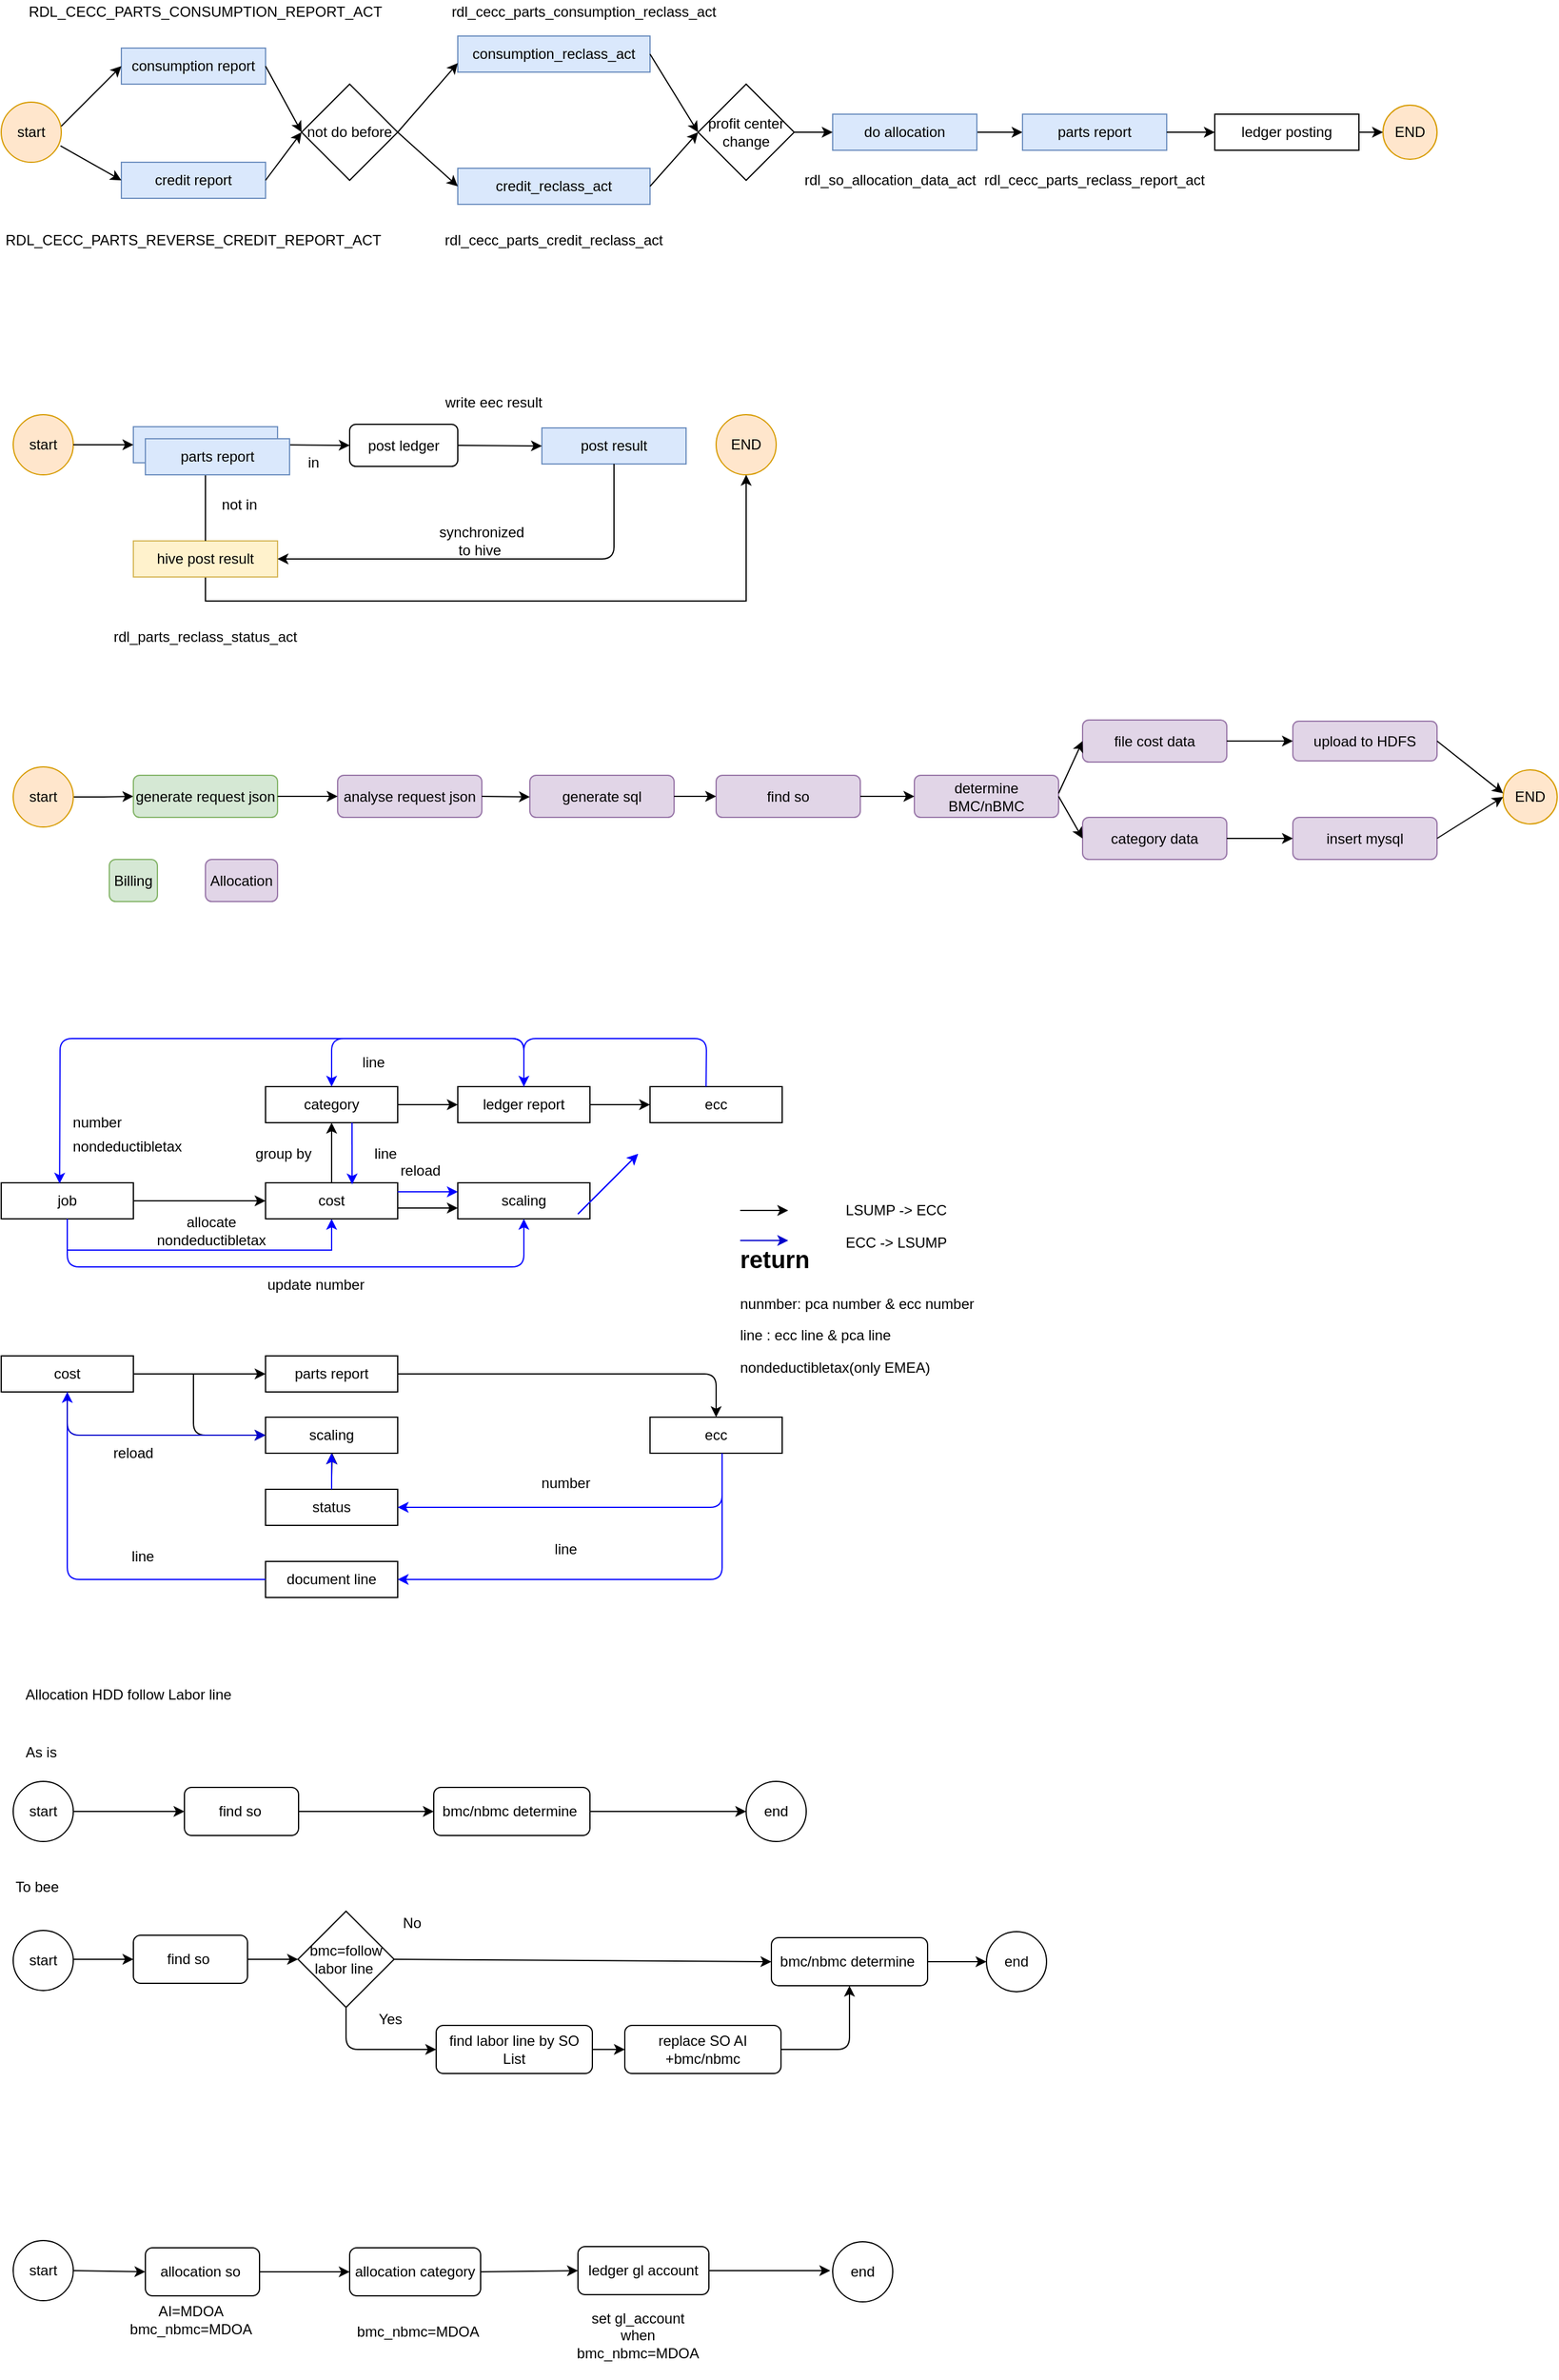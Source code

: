 <mxfile version="14.6.13" type="github">
  <diagram id="VKMHK3g8FMRFTHxasIfS" name="Page-1">
    <mxGraphModel dx="1022" dy="436" grid="1" gridSize="10" guides="1" tooltips="1" connect="1" arrows="1" fold="1" page="1" pageScale="1" pageWidth="827" pageHeight="1169" math="0" shadow="0">
      <root>
        <mxCell id="0" />
        <mxCell id="1" parent="0" />
        <mxCell id="MHFKU_J02y791Es46own-1" value="consumption report" style="rounded=0;whiteSpace=wrap;html=1;fillColor=#dae8fc;strokeColor=#6c8ebf;" parent="1" vertex="1">
          <mxGeometry x="120" y="130" width="120" height="30" as="geometry" />
        </mxCell>
        <mxCell id="MHFKU_J02y791Es46own-2" value="credit report" style="rounded=0;whiteSpace=wrap;html=1;fillColor=#dae8fc;strokeColor=#6c8ebf;" parent="1" vertex="1">
          <mxGeometry x="120" y="225" width="120" height="30" as="geometry" />
        </mxCell>
        <mxCell id="MHFKU_J02y791Es46own-3" value="not do before" style="rhombus;whiteSpace=wrap;html=1;" parent="1" vertex="1">
          <mxGeometry x="270" y="160" width="80" height="80" as="geometry" />
        </mxCell>
        <mxCell id="MHFKU_J02y791Es46own-4" value="start" style="ellipse;whiteSpace=wrap;html=1;aspect=fixed;fillColor=#ffe6cc;strokeColor=#d79b00;" parent="1" vertex="1">
          <mxGeometry x="20" y="175" width="50" height="50" as="geometry" />
        </mxCell>
        <mxCell id="MHFKU_J02y791Es46own-6" value="" style="endArrow=classic;html=1;" parent="1" edge="1">
          <mxGeometry width="50" height="50" relative="1" as="geometry">
            <mxPoint x="70" y="195" as="sourcePoint" />
            <mxPoint x="120" y="145" as="targetPoint" />
          </mxGeometry>
        </mxCell>
        <mxCell id="MHFKU_J02y791Es46own-7" value="" style="endArrow=classic;html=1;entryX=0;entryY=0.5;entryDx=0;entryDy=0;exitX=0.987;exitY=0.727;exitDx=0;exitDy=0;exitPerimeter=0;" parent="1" source="MHFKU_J02y791Es46own-4" target="MHFKU_J02y791Es46own-2" edge="1">
          <mxGeometry width="50" height="50" relative="1" as="geometry">
            <mxPoint x="70" y="210" as="sourcePoint" />
            <mxPoint x="320" y="200" as="targetPoint" />
          </mxGeometry>
        </mxCell>
        <mxCell id="MHFKU_J02y791Es46own-10" value="" style="endArrow=classic;html=1;exitX=1;exitY=0.5;exitDx=0;exitDy=0;entryX=0;entryY=0.5;entryDx=0;entryDy=0;" parent="1" source="MHFKU_J02y791Es46own-2" target="MHFKU_J02y791Es46own-3" edge="1">
          <mxGeometry width="50" height="50" relative="1" as="geometry">
            <mxPoint x="270" y="250" as="sourcePoint" />
            <mxPoint x="320" y="200" as="targetPoint" />
          </mxGeometry>
        </mxCell>
        <mxCell id="MHFKU_J02y791Es46own-11" value="" style="endArrow=classic;html=1;exitX=1;exitY=0.5;exitDx=0;exitDy=0;entryX=0;entryY=0.5;entryDx=0;entryDy=0;" parent="1" source="MHFKU_J02y791Es46own-1" target="MHFKU_J02y791Es46own-3" edge="1">
          <mxGeometry width="50" height="50" relative="1" as="geometry">
            <mxPoint x="270" y="250" as="sourcePoint" />
            <mxPoint x="320" y="200" as="targetPoint" />
          </mxGeometry>
        </mxCell>
        <mxCell id="MHFKU_J02y791Es46own-25" style="edgeStyle=orthogonalEdgeStyle;rounded=0;orthogonalLoop=1;jettySize=auto;html=1;exitX=1;exitY=0.5;exitDx=0;exitDy=0;" parent="1" source="MHFKU_J02y791Es46own-12" target="MHFKU_J02y791Es46own-24" edge="1">
          <mxGeometry relative="1" as="geometry" />
        </mxCell>
        <mxCell id="MHFKU_J02y791Es46own-12" value="do allocation" style="rounded=0;whiteSpace=wrap;html=1;fillColor=#dae8fc;strokeColor=#6c8ebf;" parent="1" vertex="1">
          <mxGeometry x="712" y="185" width="120" height="30" as="geometry" />
        </mxCell>
        <mxCell id="MHFKU_J02y791Es46own-13" value="consumption_reclass_act" style="rounded=0;whiteSpace=wrap;html=1;fillColor=#dae8fc;strokeColor=#6c8ebf;" parent="1" vertex="1">
          <mxGeometry x="400" y="120" width="160" height="30" as="geometry" />
        </mxCell>
        <mxCell id="MHFKU_J02y791Es46own-14" value="credit_reclass_act" style="rounded=0;whiteSpace=wrap;html=1;fillColor=#dae8fc;strokeColor=#6c8ebf;" parent="1" vertex="1">
          <mxGeometry x="400" y="230" width="160" height="30" as="geometry" />
        </mxCell>
        <mxCell id="MHFKU_J02y791Es46own-15" value="" style="endArrow=classic;html=1;exitX=1;exitY=0.5;exitDx=0;exitDy=0;entryX=0;entryY=0.75;entryDx=0;entryDy=0;" parent="1" source="MHFKU_J02y791Es46own-3" target="MHFKU_J02y791Es46own-13" edge="1">
          <mxGeometry width="50" height="50" relative="1" as="geometry">
            <mxPoint x="380" y="250" as="sourcePoint" />
            <mxPoint x="430" y="200" as="targetPoint" />
          </mxGeometry>
        </mxCell>
        <mxCell id="MHFKU_J02y791Es46own-16" value="" style="endArrow=classic;html=1;entryX=0;entryY=0.5;entryDx=0;entryDy=0;" parent="1" target="MHFKU_J02y791Es46own-14" edge="1">
          <mxGeometry width="50" height="50" relative="1" as="geometry">
            <mxPoint x="350" y="200" as="sourcePoint" />
            <mxPoint x="430" y="200" as="targetPoint" />
          </mxGeometry>
        </mxCell>
        <mxCell id="MHFKU_J02y791Es46own-19" value="profit center change" style="rhombus;whiteSpace=wrap;html=1;" parent="1" vertex="1">
          <mxGeometry x="600" y="160" width="80" height="80" as="geometry" />
        </mxCell>
        <mxCell id="MHFKU_J02y791Es46own-20" value="" style="endArrow=classic;html=1;exitX=1;exitY=0.5;exitDx=0;exitDy=0;entryX=0;entryY=0.5;entryDx=0;entryDy=0;" parent="1" source="MHFKU_J02y791Es46own-14" target="MHFKU_J02y791Es46own-19" edge="1">
          <mxGeometry width="50" height="50" relative="1" as="geometry">
            <mxPoint x="570" y="235" as="sourcePoint" />
            <mxPoint x="650" y="195" as="targetPoint" />
          </mxGeometry>
        </mxCell>
        <mxCell id="MHFKU_J02y791Es46own-21" value="" style="endArrow=classic;html=1;exitX=1;exitY=0.5;exitDx=0;exitDy=0;entryX=0;entryY=0.5;entryDx=0;entryDy=0;" parent="1" source="MHFKU_J02y791Es46own-13" target="MHFKU_J02y791Es46own-19" edge="1">
          <mxGeometry width="50" height="50" relative="1" as="geometry">
            <mxPoint x="570" y="140" as="sourcePoint" />
            <mxPoint x="650" y="195" as="targetPoint" />
          </mxGeometry>
        </mxCell>
        <mxCell id="MHFKU_J02y791Es46own-23" value="" style="endArrow=classic;html=1;entryX=0;entryY=0.5;entryDx=0;entryDy=0;exitX=1;exitY=0.5;exitDx=0;exitDy=0;" parent="1" source="MHFKU_J02y791Es46own-19" target="MHFKU_J02y791Es46own-12" edge="1">
          <mxGeometry width="50" height="50" relative="1" as="geometry">
            <mxPoint x="680" y="195" as="sourcePoint" />
            <mxPoint x="730" y="240" as="targetPoint" />
          </mxGeometry>
        </mxCell>
        <mxCell id="MHFKU_J02y791Es46own-24" value="parts report" style="rounded=0;whiteSpace=wrap;html=1;fillColor=#dae8fc;strokeColor=#6c8ebf;" parent="1" vertex="1">
          <mxGeometry x="870" y="185" width="120" height="30" as="geometry" />
        </mxCell>
        <mxCell id="MHFKU_J02y791Es46own-26" value="ledger posting" style="rounded=0;whiteSpace=wrap;html=1;" parent="1" vertex="1">
          <mxGeometry x="1030" y="185" width="120" height="30" as="geometry" />
        </mxCell>
        <mxCell id="MHFKU_J02y791Es46own-27" value="" style="endArrow=classic;html=1;exitX=1;exitY=0.5;exitDx=0;exitDy=0;entryX=0;entryY=0.5;entryDx=0;entryDy=0;" parent="1" source="MHFKU_J02y791Es46own-24" target="MHFKU_J02y791Es46own-26" edge="1">
          <mxGeometry width="50" height="50" relative="1" as="geometry">
            <mxPoint x="810" y="240" as="sourcePoint" />
            <mxPoint x="860" y="190" as="targetPoint" />
          </mxGeometry>
        </mxCell>
        <mxCell id="MHFKU_J02y791Es46own-28" value="rdl_cecc_parts_credit_reclass_act" style="text;html=1;strokeColor=none;fillColor=none;align=center;verticalAlign=middle;whiteSpace=wrap;rounded=0;" parent="1" vertex="1">
          <mxGeometry x="460" y="280" width="40" height="20" as="geometry" />
        </mxCell>
        <mxCell id="MHFKU_J02y791Es46own-30" value="rdl_cecc_parts_consumption_reclass_act" style="text;html=1;strokeColor=none;fillColor=none;align=center;verticalAlign=middle;whiteSpace=wrap;rounded=0;" parent="1" vertex="1">
          <mxGeometry x="450" y="90" width="110" height="20" as="geometry" />
        </mxCell>
        <mxCell id="MHFKU_J02y791Es46own-31" value="END" style="ellipse;whiteSpace=wrap;html=1;aspect=fixed;fillColor=#ffe6cc;strokeColor=#d79b00;" parent="1" vertex="1">
          <mxGeometry x="1170" y="177.5" width="45" height="45" as="geometry" />
        </mxCell>
        <mxCell id="MHFKU_J02y791Es46own-32" value="" style="endArrow=classic;html=1;exitX=1;exitY=0.5;exitDx=0;exitDy=0;entryX=0;entryY=0.5;entryDx=0;entryDy=0;" parent="1" source="MHFKU_J02y791Es46own-26" target="MHFKU_J02y791Es46own-31" edge="1">
          <mxGeometry width="50" height="50" relative="1" as="geometry">
            <mxPoint x="1160" y="280" as="sourcePoint" />
            <mxPoint x="1210" y="230" as="targetPoint" />
          </mxGeometry>
        </mxCell>
        <mxCell id="MHFKU_J02y791Es46own-33" value="RDL_CECC_PARTS_CONSUMPTION_REPORT_ACT" style="text;html=1;strokeColor=none;fillColor=none;align=center;verticalAlign=middle;whiteSpace=wrap;rounded=0;" parent="1" vertex="1">
          <mxGeometry x="170" y="90" width="40" height="20" as="geometry" />
        </mxCell>
        <mxCell id="MHFKU_J02y791Es46own-35" value="RDL_CECC_PARTS_REVERSE_CREDIT_REPORT_ACT" style="text;html=1;strokeColor=none;fillColor=none;align=center;verticalAlign=middle;whiteSpace=wrap;rounded=0;" parent="1" vertex="1">
          <mxGeometry x="160" y="280" width="40" height="20" as="geometry" />
        </mxCell>
        <mxCell id="MHFKU_J02y791Es46own-36" value="rdl_so_allocation_data_act" style="text;html=1;strokeColor=none;fillColor=none;align=center;verticalAlign=middle;whiteSpace=wrap;rounded=0;" parent="1" vertex="1">
          <mxGeometry x="740" y="230" width="40" height="20" as="geometry" />
        </mxCell>
        <mxCell id="MHFKU_J02y791Es46own-37" value="rdl_cecc_parts_reclass_report_act" style="text;html=1;strokeColor=none;fillColor=none;align=center;verticalAlign=middle;whiteSpace=wrap;rounded=0;" parent="1" vertex="1">
          <mxGeometry x="910" y="230" width="40" height="20" as="geometry" />
        </mxCell>
        <mxCell id="TkEu7Gus7nsnmoaaM0vq-1" value="start" style="ellipse;whiteSpace=wrap;html=1;aspect=fixed;fillColor=#ffe6cc;strokeColor=#d79b00;" parent="1" vertex="1">
          <mxGeometry x="30" y="435" width="50" height="50" as="geometry" />
        </mxCell>
        <mxCell id="TkEu7Gus7nsnmoaaM0vq-2" value="rdl_parts_reclass_status_act" style="text;html=1;strokeColor=none;fillColor=none;align=center;verticalAlign=middle;whiteSpace=wrap;rounded=0;" parent="1" vertex="1">
          <mxGeometry x="170" y="610" width="40" height="20" as="geometry" />
        </mxCell>
        <mxCell id="TkEu7Gus7nsnmoaaM0vq-4" value="parts report" style="rounded=0;whiteSpace=wrap;html=1;fillColor=#dae8fc;strokeColor=#6c8ebf;" parent="1" vertex="1">
          <mxGeometry x="130" y="445" width="120" height="30" as="geometry" />
        </mxCell>
        <mxCell id="TkEu7Gus7nsnmoaaM0vq-5" value="post result" style="rounded=0;whiteSpace=wrap;html=1;fillColor=#dae8fc;strokeColor=#6c8ebf;" parent="1" vertex="1">
          <mxGeometry x="470" y="446" width="120" height="30" as="geometry" />
        </mxCell>
        <mxCell id="TkEu7Gus7nsnmoaaM0vq-6" value="" style="endArrow=classic;html=1;entryX=0;entryY=0.5;entryDx=0;entryDy=0;" parent="1" target="TkEu7Gus7nsnmoaaM0vq-4" edge="1">
          <mxGeometry width="50" height="50" relative="1" as="geometry">
            <mxPoint x="80" y="460" as="sourcePoint" />
            <mxPoint x="120" y="420" as="targetPoint" />
          </mxGeometry>
        </mxCell>
        <mxCell id="TkEu7Gus7nsnmoaaM0vq-10" value="END" style="ellipse;whiteSpace=wrap;html=1;aspect=fixed;fillColor=#ffe6cc;strokeColor=#d79b00;" parent="1" vertex="1">
          <mxGeometry x="615" y="435" width="50" height="50" as="geometry" />
        </mxCell>
        <mxCell id="TkEu7Gus7nsnmoaaM0vq-14" style="edgeStyle=orthogonalEdgeStyle;rounded=0;orthogonalLoop=1;jettySize=auto;html=1;exitX=0.5;exitY=1;exitDx=0;exitDy=0;entryX=0.5;entryY=1;entryDx=0;entryDy=0;" parent="1" source="TkEu7Gus7nsnmoaaM0vq-11" target="TkEu7Gus7nsnmoaaM0vq-10" edge="1">
          <mxGeometry relative="1" as="geometry" />
        </mxCell>
        <mxCell id="TkEu7Gus7nsnmoaaM0vq-11" value="hive post result" style="rounded=0;whiteSpace=wrap;html=1;fillColor=#fff2cc;strokeColor=#d6b656;" parent="1" vertex="1">
          <mxGeometry x="130" y="540" width="120" height="30" as="geometry" />
        </mxCell>
        <mxCell id="TkEu7Gus7nsnmoaaM0vq-12" value="" style="endArrow=classic;html=1;exitX=0.5;exitY=1;exitDx=0;exitDy=0;entryX=1;entryY=0.5;entryDx=0;entryDy=0;" parent="1" source="TkEu7Gus7nsnmoaaM0vq-5" target="TkEu7Gus7nsnmoaaM0vq-11" edge="1">
          <mxGeometry width="50" height="50" relative="1" as="geometry">
            <mxPoint x="350" y="540" as="sourcePoint" />
            <mxPoint x="400" y="490" as="targetPoint" />
            <Array as="points">
              <mxPoint x="530" y="555" />
            </Array>
          </mxGeometry>
        </mxCell>
        <mxCell id="TkEu7Gus7nsnmoaaM0vq-16" value="post ledger" style="rounded=1;whiteSpace=wrap;html=1;" parent="1" vertex="1">
          <mxGeometry x="310" y="443" width="90" height="35" as="geometry" />
        </mxCell>
        <mxCell id="TkEu7Gus7nsnmoaaM0vq-17" value="" style="endArrow=classic;html=1;exitX=1;exitY=0.5;exitDx=0;exitDy=0;entryX=0;entryY=0.5;entryDx=0;entryDy=0;" parent="1" source="TkEu7Gus7nsnmoaaM0vq-4" target="TkEu7Gus7nsnmoaaM0vq-16" edge="1">
          <mxGeometry width="50" height="50" relative="1" as="geometry">
            <mxPoint x="350" y="540" as="sourcePoint" />
            <mxPoint x="400" y="490" as="targetPoint" />
          </mxGeometry>
        </mxCell>
        <mxCell id="TkEu7Gus7nsnmoaaM0vq-18" value="" style="endArrow=classic;html=1;exitX=1;exitY=0.5;exitDx=0;exitDy=0;entryX=0;entryY=0.5;entryDx=0;entryDy=0;" parent="1" source="TkEu7Gus7nsnmoaaM0vq-16" target="TkEu7Gus7nsnmoaaM0vq-5" edge="1">
          <mxGeometry width="50" height="50" relative="1" as="geometry">
            <mxPoint x="350" y="540" as="sourcePoint" />
            <mxPoint x="400" y="490" as="targetPoint" />
          </mxGeometry>
        </mxCell>
        <mxCell id="TkEu7Gus7nsnmoaaM0vq-19" value="synchronized to hive&amp;nbsp;" style="text;html=1;strokeColor=none;fillColor=none;align=center;verticalAlign=middle;whiteSpace=wrap;rounded=0;" parent="1" vertex="1">
          <mxGeometry x="380" y="530" width="80" height="20" as="geometry" />
        </mxCell>
        <mxCell id="TkEu7Gus7nsnmoaaM0vq-21" value="" style="endArrow=classic;html=1;exitX=0.5;exitY=0;exitDx=0;exitDy=0;entryX=0.5;entryY=1;entryDx=0;entryDy=0;" parent="1" source="TkEu7Gus7nsnmoaaM0vq-11" target="TkEu7Gus7nsnmoaaM0vq-4" edge="1">
          <mxGeometry width="50" height="50" relative="1" as="geometry">
            <mxPoint x="180" y="550" as="sourcePoint" />
            <mxPoint x="280" y="460" as="targetPoint" />
          </mxGeometry>
        </mxCell>
        <mxCell id="TkEu7Gus7nsnmoaaM0vq-22" value="not in&amp;nbsp;" style="text;html=1;strokeColor=none;fillColor=none;align=center;verticalAlign=middle;whiteSpace=wrap;rounded=0;" parent="1" vertex="1">
          <mxGeometry x="200" y="500" width="40" height="20" as="geometry" />
        </mxCell>
        <mxCell id="TkEu7Gus7nsnmoaaM0vq-23" value="in" style="text;html=1;strokeColor=none;fillColor=none;align=center;verticalAlign=middle;whiteSpace=wrap;rounded=0;" parent="1" vertex="1">
          <mxGeometry x="260" y="465" width="40" height="20" as="geometry" />
        </mxCell>
        <mxCell id="TkEu7Gus7nsnmoaaM0vq-24" value="write eec result" style="text;html=1;strokeColor=none;fillColor=none;align=center;verticalAlign=middle;whiteSpace=wrap;rounded=0;" parent="1" vertex="1">
          <mxGeometry x="380" y="415" width="100" height="20" as="geometry" />
        </mxCell>
        <mxCell id="D5yG_D4a77OxnMlGcOf8-16" style="edgeStyle=orthogonalEdgeStyle;rounded=0;orthogonalLoop=1;jettySize=auto;html=1;exitX=1;exitY=0.5;exitDx=0;exitDy=0;entryX=0;entryY=0.5;entryDx=0;entryDy=0;" parent="1" source="D5yG_D4a77OxnMlGcOf8-1" target="D5yG_D4a77OxnMlGcOf8-3" edge="1">
          <mxGeometry relative="1" as="geometry" />
        </mxCell>
        <mxCell id="D5yG_D4a77OxnMlGcOf8-1" value="start" style="ellipse;whiteSpace=wrap;html=1;aspect=fixed;fillColor=#ffe6cc;strokeColor=#d79b00;" parent="1" vertex="1">
          <mxGeometry x="30" y="728" width="50" height="50" as="geometry" />
        </mxCell>
        <mxCell id="D5yG_D4a77OxnMlGcOf8-2" value="parts report" style="rounded=0;whiteSpace=wrap;html=1;fillColor=#dae8fc;strokeColor=#6c8ebf;" parent="1" vertex="1">
          <mxGeometry x="140" y="455" width="120" height="30" as="geometry" />
        </mxCell>
        <mxCell id="D5yG_D4a77OxnMlGcOf8-3" value="generate request json" style="rounded=1;whiteSpace=wrap;html=1;fillColor=#d5e8d4;strokeColor=#82b366;" parent="1" vertex="1">
          <mxGeometry x="130" y="735" width="120" height="35" as="geometry" />
        </mxCell>
        <mxCell id="D5yG_D4a77OxnMlGcOf8-5" value="analyse request json" style="rounded=1;whiteSpace=wrap;html=1;fillColor=#e1d5e7;strokeColor=#9673a6;" parent="1" vertex="1">
          <mxGeometry x="300" y="735" width="120" height="35" as="geometry" />
        </mxCell>
        <mxCell id="D5yG_D4a77OxnMlGcOf8-6" value="generate sql" style="rounded=1;whiteSpace=wrap;html=1;fillColor=#e1d5e7;strokeColor=#9673a6;" parent="1" vertex="1">
          <mxGeometry x="460" y="735" width="120" height="35" as="geometry" />
        </mxCell>
        <mxCell id="D5yG_D4a77OxnMlGcOf8-7" value="find so" style="rounded=1;whiteSpace=wrap;html=1;fillColor=#e1d5e7;strokeColor=#9673a6;" parent="1" vertex="1">
          <mxGeometry x="615" y="735" width="120" height="35" as="geometry" />
        </mxCell>
        <mxCell id="D5yG_D4a77OxnMlGcOf8-8" value="determine BMC/nBMC" style="rounded=1;whiteSpace=wrap;html=1;fillColor=#e1d5e7;strokeColor=#9673a6;" parent="1" vertex="1">
          <mxGeometry x="780" y="735" width="120" height="35" as="geometry" />
        </mxCell>
        <mxCell id="D5yG_D4a77OxnMlGcOf8-10" value="file cost data" style="rounded=1;whiteSpace=wrap;html=1;fillColor=#e1d5e7;strokeColor=#9673a6;" parent="1" vertex="1">
          <mxGeometry x="920" y="689" width="120" height="35" as="geometry" />
        </mxCell>
        <mxCell id="D5yG_D4a77OxnMlGcOf8-11" value="category data" style="rounded=1;whiteSpace=wrap;html=1;fillColor=#e1d5e7;strokeColor=#9673a6;" parent="1" vertex="1">
          <mxGeometry x="920" y="770" width="120" height="35" as="geometry" />
        </mxCell>
        <mxCell id="D5yG_D4a77OxnMlGcOf8-12" value="upload to HDFS" style="rounded=1;whiteSpace=wrap;html=1;fillColor=#e1d5e7;strokeColor=#9673a6;" parent="1" vertex="1">
          <mxGeometry x="1095" y="690" width="120" height="33" as="geometry" />
        </mxCell>
        <mxCell id="D5yG_D4a77OxnMlGcOf8-13" value="insert mysql" style="rounded=1;whiteSpace=wrap;html=1;fillColor=#e1d5e7;strokeColor=#9673a6;" parent="1" vertex="1">
          <mxGeometry x="1095" y="770" width="120" height="35" as="geometry" />
        </mxCell>
        <mxCell id="D5yG_D4a77OxnMlGcOf8-14" value="END" style="ellipse;whiteSpace=wrap;html=1;aspect=fixed;fillColor=#ffe6cc;strokeColor=#d79b00;" parent="1" vertex="1">
          <mxGeometry x="1270" y="730.5" width="45" height="45" as="geometry" />
        </mxCell>
        <mxCell id="D5yG_D4a77OxnMlGcOf8-15" value="" style="endArrow=classic;html=1;entryX=0;entryY=0.5;entryDx=0;entryDy=0;exitX=1;exitY=0.5;exitDx=0;exitDy=0;" parent="1" source="D5yG_D4a77OxnMlGcOf8-3" target="D5yG_D4a77OxnMlGcOf8-5" edge="1">
          <mxGeometry width="50" height="50" relative="1" as="geometry">
            <mxPoint x="250" y="760" as="sourcePoint" />
            <mxPoint x="300" y="710" as="targetPoint" />
          </mxGeometry>
        </mxCell>
        <mxCell id="D5yG_D4a77OxnMlGcOf8-17" value="" style="endArrow=classic;html=1;exitX=1;exitY=0.5;exitDx=0;exitDy=0;" parent="1" source="D5yG_D4a77OxnMlGcOf8-5" edge="1">
          <mxGeometry width="50" height="50" relative="1" as="geometry">
            <mxPoint x="430" y="753" as="sourcePoint" />
            <mxPoint x="460" y="753" as="targetPoint" />
          </mxGeometry>
        </mxCell>
        <mxCell id="D5yG_D4a77OxnMlGcOf8-18" value="" style="endArrow=classic;html=1;exitX=1;exitY=0.5;exitDx=0;exitDy=0;entryX=0;entryY=0.5;entryDx=0;entryDy=0;" parent="1" source="D5yG_D4a77OxnMlGcOf8-6" target="D5yG_D4a77OxnMlGcOf8-7" edge="1">
          <mxGeometry width="50" height="50" relative="1" as="geometry">
            <mxPoint x="390" y="760" as="sourcePoint" />
            <mxPoint x="440" y="710" as="targetPoint" />
          </mxGeometry>
        </mxCell>
        <mxCell id="D5yG_D4a77OxnMlGcOf8-19" value="" style="endArrow=classic;html=1;exitX=1;exitY=0.5;exitDx=0;exitDy=0;entryX=0;entryY=0.5;entryDx=0;entryDy=0;" parent="1" source="D5yG_D4a77OxnMlGcOf8-7" target="D5yG_D4a77OxnMlGcOf8-8" edge="1">
          <mxGeometry width="50" height="50" relative="1" as="geometry">
            <mxPoint x="770" y="910" as="sourcePoint" />
            <mxPoint x="820" y="860" as="targetPoint" />
          </mxGeometry>
        </mxCell>
        <mxCell id="D5yG_D4a77OxnMlGcOf8-20" value="" style="endArrow=classic;html=1;entryX=0;entryY=0.5;entryDx=0;entryDy=0;" parent="1" target="D5yG_D4a77OxnMlGcOf8-10" edge="1">
          <mxGeometry width="50" height="50" relative="1" as="geometry">
            <mxPoint x="900" y="750" as="sourcePoint" />
            <mxPoint x="950" y="750" as="targetPoint" />
          </mxGeometry>
        </mxCell>
        <mxCell id="D5yG_D4a77OxnMlGcOf8-21" value="" style="endArrow=classic;html=1;exitX=1;exitY=0.5;exitDx=0;exitDy=0;entryX=0;entryY=0.5;entryDx=0;entryDy=0;" parent="1" source="D5yG_D4a77OxnMlGcOf8-8" target="D5yG_D4a77OxnMlGcOf8-11" edge="1">
          <mxGeometry width="50" height="50" relative="1" as="geometry">
            <mxPoint x="880" y="940" as="sourcePoint" />
            <mxPoint x="930" y="890" as="targetPoint" />
          </mxGeometry>
        </mxCell>
        <mxCell id="D5yG_D4a77OxnMlGcOf8-22" value="" style="endArrow=classic;html=1;exitX=1;exitY=0.5;exitDx=0;exitDy=0;entryX=0;entryY=0.5;entryDx=0;entryDy=0;" parent="1" source="D5yG_D4a77OxnMlGcOf8-10" target="D5yG_D4a77OxnMlGcOf8-12" edge="1">
          <mxGeometry width="50" height="50" relative="1" as="geometry">
            <mxPoint x="1040" y="740" as="sourcePoint" />
            <mxPoint x="1090" y="690" as="targetPoint" />
          </mxGeometry>
        </mxCell>
        <mxCell id="D5yG_D4a77OxnMlGcOf8-23" value="" style="endArrow=classic;html=1;exitX=1;exitY=0.5;exitDx=0;exitDy=0;entryX=0;entryY=0.5;entryDx=0;entryDy=0;" parent="1" source="D5yG_D4a77OxnMlGcOf8-11" target="D5yG_D4a77OxnMlGcOf8-13" edge="1">
          <mxGeometry width="50" height="50" relative="1" as="geometry">
            <mxPoint x="1120" y="920" as="sourcePoint" />
            <mxPoint x="1170" y="870" as="targetPoint" />
          </mxGeometry>
        </mxCell>
        <mxCell id="D5yG_D4a77OxnMlGcOf8-24" value="" style="endArrow=classic;html=1;exitX=1;exitY=0.5;exitDx=0;exitDy=0;entryX=0;entryY=0.5;entryDx=0;entryDy=0;" parent="1" source="D5yG_D4a77OxnMlGcOf8-13" target="D5yG_D4a77OxnMlGcOf8-14" edge="1">
          <mxGeometry width="50" height="50" relative="1" as="geometry">
            <mxPoint x="1260" y="880" as="sourcePoint" />
            <mxPoint x="1310" y="830" as="targetPoint" />
          </mxGeometry>
        </mxCell>
        <mxCell id="D5yG_D4a77OxnMlGcOf8-25" value="" style="endArrow=classic;html=1;exitX=1;exitY=0.5;exitDx=0;exitDy=0;" parent="1" source="D5yG_D4a77OxnMlGcOf8-12" edge="1">
          <mxGeometry width="50" height="50" relative="1" as="geometry">
            <mxPoint x="1240" y="740" as="sourcePoint" />
            <mxPoint x="1270" y="750" as="targetPoint" />
          </mxGeometry>
        </mxCell>
        <mxCell id="D5yG_D4a77OxnMlGcOf8-26" value="Billing" style="rounded=1;whiteSpace=wrap;html=1;fillColor=#d5e8d4;strokeColor=#82b366;" parent="1" vertex="1">
          <mxGeometry x="110" y="805" width="40" height="35" as="geometry" />
        </mxCell>
        <mxCell id="D5yG_D4a77OxnMlGcOf8-28" value="Allocation" style="rounded=1;whiteSpace=wrap;html=1;fillColor=#e1d5e7;strokeColor=#9673a6;" parent="1" vertex="1">
          <mxGeometry x="190" y="805" width="60" height="35" as="geometry" />
        </mxCell>
        <mxCell id="vKC2D8JHhrOAG4iTw_gZ-9" style="edgeStyle=orthogonalEdgeStyle;rounded=0;orthogonalLoop=1;jettySize=auto;html=1;exitX=0.5;exitY=1;exitDx=0;exitDy=0;entryX=0.5;entryY=1;entryDx=0;entryDy=0;strokeColor=#0000FF;" edge="1" parent="1" source="K2xl8CTouo7mSd7dYWox-1" target="K2xl8CTouo7mSd7dYWox-2">
          <mxGeometry relative="1" as="geometry">
            <Array as="points">
              <mxPoint x="75" y="1130" />
              <mxPoint x="295" y="1130" />
            </Array>
          </mxGeometry>
        </mxCell>
        <mxCell id="K2xl8CTouo7mSd7dYWox-1" value="job" style="rounded=0;whiteSpace=wrap;html=1;" parent="1" vertex="1">
          <mxGeometry x="20" y="1074" width="110" height="30" as="geometry" />
        </mxCell>
        <mxCell id="K2xl8CTouo7mSd7dYWox-2" value="cost" style="rounded=0;whiteSpace=wrap;html=1;" parent="1" vertex="1">
          <mxGeometry x="240" y="1074" width="110" height="30" as="geometry" />
        </mxCell>
        <mxCell id="K2xl8CTouo7mSd7dYWox-3" value="category" style="rounded=0;whiteSpace=wrap;html=1;" parent="1" vertex="1">
          <mxGeometry x="240" y="994" width="110" height="30" as="geometry" />
        </mxCell>
        <mxCell id="K2xl8CTouo7mSd7dYWox-5" value="ledger report" style="rounded=0;whiteSpace=wrap;html=1;" parent="1" vertex="1">
          <mxGeometry x="400" y="994" width="110" height="30" as="geometry" />
        </mxCell>
        <mxCell id="K2xl8CTouo7mSd7dYWox-6" value="scaling" style="rounded=0;whiteSpace=wrap;html=1;" parent="1" vertex="1">
          <mxGeometry x="400" y="1074" width="110" height="30" as="geometry" />
        </mxCell>
        <mxCell id="K2xl8CTouo7mSd7dYWox-7" value="ecc" style="rounded=0;whiteSpace=wrap;html=1;" parent="1" vertex="1">
          <mxGeometry x="560" y="994" width="110" height="30" as="geometry" />
        </mxCell>
        <mxCell id="K2xl8CTouo7mSd7dYWox-8" value="" style="endArrow=classic;html=1;exitX=1;exitY=0.5;exitDx=0;exitDy=0;entryX=0;entryY=0.5;entryDx=0;entryDy=0;" parent="1" source="K2xl8CTouo7mSd7dYWox-1" target="K2xl8CTouo7mSd7dYWox-2" edge="1">
          <mxGeometry width="50" height="50" relative="1" as="geometry">
            <mxPoint x="350" y="1064" as="sourcePoint" />
            <mxPoint x="400" y="1014" as="targetPoint" />
          </mxGeometry>
        </mxCell>
        <mxCell id="K2xl8CTouo7mSd7dYWox-9" value="" style="endArrow=classic;html=1;entryX=0.5;entryY=1;entryDx=0;entryDy=0;" parent="1" source="K2xl8CTouo7mSd7dYWox-2" target="K2xl8CTouo7mSd7dYWox-3" edge="1">
          <mxGeometry width="50" height="50" relative="1" as="geometry">
            <mxPoint x="250" y="1084" as="sourcePoint" />
            <mxPoint x="300" y="1034" as="targetPoint" />
          </mxGeometry>
        </mxCell>
        <mxCell id="K2xl8CTouo7mSd7dYWox-10" value="" style="endArrow=classic;html=1;exitX=1;exitY=0.5;exitDx=0;exitDy=0;entryX=0;entryY=0.5;entryDx=0;entryDy=0;" parent="1" edge="1">
          <mxGeometry width="50" height="50" relative="1" as="geometry">
            <mxPoint x="350" y="1095" as="sourcePoint" />
            <mxPoint x="400" y="1095" as="targetPoint" />
          </mxGeometry>
        </mxCell>
        <mxCell id="K2xl8CTouo7mSd7dYWox-11" value="" style="endArrow=classic;html=1;exitX=1;exitY=0.5;exitDx=0;exitDy=0;entryX=0;entryY=0.5;entryDx=0;entryDy=0;" parent="1" source="K2xl8CTouo7mSd7dYWox-3" target="K2xl8CTouo7mSd7dYWox-5" edge="1">
          <mxGeometry width="50" height="50" relative="1" as="geometry">
            <mxPoint x="360" y="1054" as="sourcePoint" />
            <mxPoint x="410" y="1004" as="targetPoint" />
          </mxGeometry>
        </mxCell>
        <mxCell id="K2xl8CTouo7mSd7dYWox-12" value="" style="endArrow=classic;html=1;exitX=1;exitY=0.5;exitDx=0;exitDy=0;entryX=0;entryY=0.5;entryDx=0;entryDy=0;" parent="1" source="K2xl8CTouo7mSd7dYWox-5" target="K2xl8CTouo7mSd7dYWox-7" edge="1">
          <mxGeometry width="50" height="50" relative="1" as="geometry">
            <mxPoint x="520" y="1054" as="sourcePoint" />
            <mxPoint x="570" y="1004" as="targetPoint" />
          </mxGeometry>
        </mxCell>
        <mxCell id="K2xl8CTouo7mSd7dYWox-13" value="group by" style="text;html=1;strokeColor=none;fillColor=none;align=center;verticalAlign=middle;whiteSpace=wrap;rounded=0;" parent="1" vertex="1">
          <mxGeometry x="230" y="1040" width="50" height="20" as="geometry" />
        </mxCell>
        <mxCell id="K2xl8CTouo7mSd7dYWox-14" value="" style="endArrow=classic;html=1;exitX=0.424;exitY=0;exitDx=0;exitDy=0;exitPerimeter=0;entryX=0.5;entryY=0;entryDx=0;entryDy=0;strokeColor=#0000FF;" parent="1" source="K2xl8CTouo7mSd7dYWox-7" target="K2xl8CTouo7mSd7dYWox-5" edge="1">
          <mxGeometry width="50" height="50" relative="1" as="geometry">
            <mxPoint x="590" y="984" as="sourcePoint" />
            <mxPoint x="410" y="944" as="targetPoint" />
            <Array as="points">
              <mxPoint x="607" y="954" />
              <mxPoint x="530" y="954" />
              <mxPoint x="455" y="954" />
            </Array>
          </mxGeometry>
        </mxCell>
        <mxCell id="K2xl8CTouo7mSd7dYWox-19" value="&lt;h1&gt;&lt;font style=&quot;font-size: 20px ; line-height: 60%&quot;&gt;return&lt;/font&gt;&lt;/h1&gt;&lt;p&gt;nunmber: pca number &amp;amp; ecc number&lt;/p&gt;&lt;p&gt;line : ecc line &amp;amp; pca line&lt;/p&gt;&lt;p&gt;nondeductibletax(only EMEA)&lt;br&gt;&lt;/p&gt;" style="text;html=1;strokeColor=none;fillColor=none;spacing=5;spacingTop=-20;whiteSpace=wrap;overflow=hidden;rounded=0;" parent="1" vertex="1">
          <mxGeometry x="630" y="1117" width="205" height="123" as="geometry" />
        </mxCell>
        <mxCell id="K2xl8CTouo7mSd7dYWox-20" value="" style="endArrow=classic;html=1;exitX=0.5;exitY=0;exitDx=0;exitDy=0;entryX=0.5;entryY=0;entryDx=0;entryDy=0;strokeColor=#0000FF;" parent="1" source="K2xl8CTouo7mSd7dYWox-5" target="K2xl8CTouo7mSd7dYWox-3" edge="1">
          <mxGeometry width="50" height="50" relative="1" as="geometry">
            <mxPoint x="290" y="974" as="sourcePoint" />
            <mxPoint x="290" y="944" as="targetPoint" />
            <Array as="points">
              <mxPoint x="455" y="954" />
              <mxPoint x="295" y="954" />
            </Array>
          </mxGeometry>
        </mxCell>
        <mxCell id="K2xl8CTouo7mSd7dYWox-21" value="" style="endArrow=classic;html=1;exitX=0.5;exitY=0;exitDx=0;exitDy=0;entryX=0.442;entryY=0.022;entryDx=0;entryDy=0;entryPerimeter=0;strokeColor=#0000FF;" parent="1" source="K2xl8CTouo7mSd7dYWox-5" target="K2xl8CTouo7mSd7dYWox-1" edge="1">
          <mxGeometry width="50" height="50" relative="1" as="geometry">
            <mxPoint x="210" y="974" as="sourcePoint" />
            <mxPoint x="70" y="964" as="targetPoint" />
            <Array as="points">
              <mxPoint x="455" y="954" />
              <mxPoint x="69" y="954" />
            </Array>
          </mxGeometry>
        </mxCell>
        <mxCell id="K2xl8CTouo7mSd7dYWox-22" value="line" style="text;html=1;strokeColor=none;fillColor=none;align=center;verticalAlign=middle;whiteSpace=wrap;rounded=0;" parent="1" vertex="1">
          <mxGeometry x="310" y="964" width="40" height="20" as="geometry" />
        </mxCell>
        <mxCell id="K2xl8CTouo7mSd7dYWox-23" value="number" style="text;html=1;strokeColor=none;fillColor=none;align=center;verticalAlign=middle;whiteSpace=wrap;rounded=0;" parent="1" vertex="1">
          <mxGeometry x="80" y="1014" width="40" height="20" as="geometry" />
        </mxCell>
        <mxCell id="K2xl8CTouo7mSd7dYWox-24" value="" style="endArrow=classic;html=1;exitX=0.5;exitY=1;exitDx=0;exitDy=0;entryX=0.5;entryY=1;entryDx=0;entryDy=0;strokeColor=#0000FF;" parent="1" source="K2xl8CTouo7mSd7dYWox-1" target="K2xl8CTouo7mSd7dYWox-6" edge="1">
          <mxGeometry width="50" height="50" relative="1" as="geometry">
            <mxPoint x="60" y="1154" as="sourcePoint" />
            <mxPoint x="450" y="1154" as="targetPoint" />
            <Array as="points">
              <mxPoint x="75" y="1144" />
              <mxPoint x="455" y="1144" />
            </Array>
          </mxGeometry>
        </mxCell>
        <mxCell id="K2xl8CTouo7mSd7dYWox-25" value="update number" style="text;html=1;strokeColor=none;fillColor=none;align=center;verticalAlign=middle;whiteSpace=wrap;rounded=0;" parent="1" vertex="1">
          <mxGeometry x="222" y="1149" width="120" height="20" as="geometry" />
        </mxCell>
        <mxCell id="K2xl8CTouo7mSd7dYWox-26" value="" style="endArrow=classic;html=1;entryX=0.655;entryY=0.044;entryDx=0;entryDy=0;entryPerimeter=0;strokeColor=#0000FF;" parent="1" target="K2xl8CTouo7mSd7dYWox-2" edge="1">
          <mxGeometry width="50" height="50" relative="1" as="geometry">
            <mxPoint x="312" y="1024" as="sourcePoint" />
            <mxPoint x="420" y="1024" as="targetPoint" />
          </mxGeometry>
        </mxCell>
        <mxCell id="K2xl8CTouo7mSd7dYWox-29" value="reload" style="text;html=1;strokeColor=none;fillColor=none;align=center;verticalAlign=middle;whiteSpace=wrap;rounded=0;" parent="1" vertex="1">
          <mxGeometry x="324" y="1054" width="90" height="20" as="geometry" />
        </mxCell>
        <mxCell id="K2xl8CTouo7mSd7dYWox-31" value="" style="endArrow=classic;html=1;strokeColor=#0000FF;exitX=1;exitY=0.25;exitDx=0;exitDy=0;entryX=0;entryY=0.25;entryDx=0;entryDy=0;" parent="1" source="K2xl8CTouo7mSd7dYWox-2" target="K2xl8CTouo7mSd7dYWox-6" edge="1">
          <mxGeometry width="50" height="50" relative="1" as="geometry">
            <mxPoint x="350" y="1134" as="sourcePoint" />
            <mxPoint x="400" y="1084" as="targetPoint" />
          </mxGeometry>
        </mxCell>
        <mxCell id="K2xl8CTouo7mSd7dYWox-33" value="cost" style="rounded=0;whiteSpace=wrap;html=1;" parent="1" vertex="1">
          <mxGeometry x="20" y="1218" width="110" height="30" as="geometry" />
        </mxCell>
        <mxCell id="K2xl8CTouo7mSd7dYWox-34" value="parts report" style="rounded=0;whiteSpace=wrap;html=1;" parent="1" vertex="1">
          <mxGeometry x="240" y="1218" width="110" height="30" as="geometry" />
        </mxCell>
        <mxCell id="K2xl8CTouo7mSd7dYWox-35" value="ecc" style="rounded=0;whiteSpace=wrap;html=1;" parent="1" vertex="1">
          <mxGeometry x="560" y="1269" width="110" height="30" as="geometry" />
        </mxCell>
        <mxCell id="K2xl8CTouo7mSd7dYWox-36" value="" style="endArrow=classic;html=1;exitX=1;exitY=0.5;exitDx=0;exitDy=0;entryX=0;entryY=0.5;entryDx=0;entryDy=0;" parent="1" source="K2xl8CTouo7mSd7dYWox-33" target="K2xl8CTouo7mSd7dYWox-34" edge="1">
          <mxGeometry width="50" height="50" relative="1" as="geometry">
            <mxPoint x="140" y="1269" as="sourcePoint" />
            <mxPoint x="190" y="1219" as="targetPoint" />
          </mxGeometry>
        </mxCell>
        <mxCell id="K2xl8CTouo7mSd7dYWox-37" value="" style="endArrow=classic;html=1;exitX=1;exitY=0.5;exitDx=0;exitDy=0;entryX=0.5;entryY=0;entryDx=0;entryDy=0;" parent="1" source="K2xl8CTouo7mSd7dYWox-34" target="K2xl8CTouo7mSd7dYWox-35" edge="1">
          <mxGeometry width="50" height="50" relative="1" as="geometry">
            <mxPoint x="350" y="1269" as="sourcePoint" />
            <mxPoint x="400" y="1219" as="targetPoint" />
            <Array as="points">
              <mxPoint x="615" y="1233" />
            </Array>
          </mxGeometry>
        </mxCell>
        <mxCell id="K2xl8CTouo7mSd7dYWox-38" value="scaling" style="rounded=0;whiteSpace=wrap;html=1;" parent="1" vertex="1">
          <mxGeometry x="240" y="1269" width="110" height="30" as="geometry" />
        </mxCell>
        <mxCell id="K2xl8CTouo7mSd7dYWox-39" value="" style="endArrow=classic;html=1;strokeColor=#000000;entryX=0;entryY=0.5;entryDx=0;entryDy=0;" parent="1" target="K2xl8CTouo7mSd7dYWox-38" edge="1">
          <mxGeometry width="50" height="50" relative="1" as="geometry">
            <mxPoint x="180" y="1233" as="sourcePoint" />
            <mxPoint x="200" y="1259" as="targetPoint" />
            <Array as="points">
              <mxPoint x="180" y="1284" />
            </Array>
          </mxGeometry>
        </mxCell>
        <mxCell id="K2xl8CTouo7mSd7dYWox-46" value="" style="edgeStyle=orthogonalEdgeStyle;rounded=0;orthogonalLoop=1;jettySize=auto;html=1;strokeColor=#000000;" parent="1" target="K2xl8CTouo7mSd7dYWox-38" edge="1">
          <mxGeometry relative="1" as="geometry">
            <mxPoint x="295" y="1319" as="sourcePoint" />
          </mxGeometry>
        </mxCell>
        <mxCell id="vKC2D8JHhrOAG4iTw_gZ-2" value="" style="edgeStyle=orthogonalEdgeStyle;rounded=0;orthogonalLoop=1;jettySize=auto;html=1;" edge="1" parent="1" source="K2xl8CTouo7mSd7dYWox-40" target="K2xl8CTouo7mSd7dYWox-38">
          <mxGeometry relative="1" as="geometry" />
        </mxCell>
        <mxCell id="K2xl8CTouo7mSd7dYWox-40" value="status" style="rounded=0;whiteSpace=wrap;html=1;" parent="1" vertex="1">
          <mxGeometry x="240" y="1329" width="110" height="30" as="geometry" />
        </mxCell>
        <mxCell id="K2xl8CTouo7mSd7dYWox-41" value="document line" style="rounded=0;whiteSpace=wrap;html=1;" parent="1" vertex="1">
          <mxGeometry x="240" y="1389" width="110" height="30" as="geometry" />
        </mxCell>
        <mxCell id="K2xl8CTouo7mSd7dYWox-43" value="" style="endArrow=classic;html=1;entryX=1;entryY=0.5;entryDx=0;entryDy=0;strokeColor=#0000FF;" parent="1" target="K2xl8CTouo7mSd7dYWox-40" edge="1">
          <mxGeometry width="50" height="50" relative="1" as="geometry">
            <mxPoint x="620" y="1299" as="sourcePoint" />
            <mxPoint x="620" y="1359" as="targetPoint" />
            <Array as="points">
              <mxPoint x="620" y="1344" />
            </Array>
          </mxGeometry>
        </mxCell>
        <mxCell id="K2xl8CTouo7mSd7dYWox-44" value="" style="endArrow=classic;html=1;entryX=1;entryY=0.5;entryDx=0;entryDy=0;strokeColor=#0000FF;" parent="1" target="K2xl8CTouo7mSd7dYWox-41" edge="1">
          <mxGeometry width="50" height="50" relative="1" as="geometry">
            <mxPoint x="620" y="1299" as="sourcePoint" />
            <mxPoint x="590" y="1399" as="targetPoint" />
            <Array as="points">
              <mxPoint x="620" y="1404" />
            </Array>
          </mxGeometry>
        </mxCell>
        <mxCell id="K2xl8CTouo7mSd7dYWox-45" value="" style="endArrow=classic;html=1;strokeColor=#0000FF;entryX=0.5;entryY=1;entryDx=0;entryDy=0;" parent="1" target="K2xl8CTouo7mSd7dYWox-38" edge="1">
          <mxGeometry width="50" height="50" relative="1" as="geometry">
            <mxPoint x="295" y="1329" as="sourcePoint" />
            <mxPoint x="330" y="1309" as="targetPoint" />
          </mxGeometry>
        </mxCell>
        <mxCell id="K2xl8CTouo7mSd7dYWox-47" value="" style="endArrow=classic;html=1;entryX=0.5;entryY=1;entryDx=0;entryDy=0;exitX=0;exitY=0.5;exitDx=0;exitDy=0;strokeColor=#0000FF;" parent="1" source="K2xl8CTouo7mSd7dYWox-41" target="K2xl8CTouo7mSd7dYWox-33" edge="1">
          <mxGeometry width="50" height="50" relative="1" as="geometry">
            <mxPoint x="230" y="1399" as="sourcePoint" />
            <mxPoint x="210" y="1399" as="targetPoint" />
            <Array as="points">
              <mxPoint x="75" y="1404" />
            </Array>
          </mxGeometry>
        </mxCell>
        <mxCell id="K2xl8CTouo7mSd7dYWox-48" value="" style="endArrow=classic;html=1;exitX=0.5;exitY=1;exitDx=0;exitDy=0;entryX=0;entryY=0.5;entryDx=0;entryDy=0;strokeColor=#0000CC;" parent="1" source="K2xl8CTouo7mSd7dYWox-33" target="K2xl8CTouo7mSd7dYWox-38" edge="1">
          <mxGeometry width="50" height="50" relative="1" as="geometry">
            <mxPoint x="90" y="1299" as="sourcePoint" />
            <mxPoint x="140" y="1249" as="targetPoint" />
            <Array as="points">
              <mxPoint x="75" y="1284" />
            </Array>
          </mxGeometry>
        </mxCell>
        <mxCell id="K2xl8CTouo7mSd7dYWox-50" value="number" style="text;html=1;strokeColor=none;fillColor=none;align=center;verticalAlign=middle;whiteSpace=wrap;rounded=0;" parent="1" vertex="1">
          <mxGeometry x="470" y="1314" width="40" height="20" as="geometry" />
        </mxCell>
        <mxCell id="K2xl8CTouo7mSd7dYWox-51" value="line" style="text;html=1;strokeColor=none;fillColor=none;align=center;verticalAlign=middle;whiteSpace=wrap;rounded=0;" parent="1" vertex="1">
          <mxGeometry x="470" y="1369" width="40" height="20" as="geometry" />
        </mxCell>
        <mxCell id="K2xl8CTouo7mSd7dYWox-52" value="line" style="text;html=1;strokeColor=none;fillColor=none;align=center;verticalAlign=middle;whiteSpace=wrap;rounded=0;" parent="1" vertex="1">
          <mxGeometry x="78" y="1375" width="120" height="20" as="geometry" />
        </mxCell>
        <mxCell id="K2xl8CTouo7mSd7dYWox-53" value="reload" style="text;html=1;strokeColor=none;fillColor=none;align=center;verticalAlign=middle;whiteSpace=wrap;rounded=0;" parent="1" vertex="1">
          <mxGeometry x="85" y="1289" width="90" height="20" as="geometry" />
        </mxCell>
        <mxCell id="K2xl8CTouo7mSd7dYWox-54" value="" style="endArrow=classic;html=1;" parent="1" edge="1">
          <mxGeometry width="50" height="50" relative="1" as="geometry">
            <mxPoint x="635" y="1097" as="sourcePoint" />
            <mxPoint x="675" y="1097" as="targetPoint" />
          </mxGeometry>
        </mxCell>
        <mxCell id="K2xl8CTouo7mSd7dYWox-55" value="" style="endArrow=classic;html=1;strokeColor=#0000CC;" parent="1" edge="1">
          <mxGeometry width="50" height="50" relative="1" as="geometry">
            <mxPoint x="635" y="1122" as="sourcePoint" />
            <mxPoint x="675" y="1122" as="targetPoint" />
          </mxGeometry>
        </mxCell>
        <mxCell id="K2xl8CTouo7mSd7dYWox-56" value="LSUMP -&amp;gt; ECC" style="text;html=1;strokeColor=none;fillColor=none;align=center;verticalAlign=middle;whiteSpace=wrap;rounded=0;" parent="1" vertex="1">
          <mxGeometry x="695" y="1087" width="140" height="20" as="geometry" />
        </mxCell>
        <mxCell id="K2xl8CTouo7mSd7dYWox-57" value="ECC -&amp;gt; LSUMP" style="text;html=1;strokeColor=none;fillColor=none;align=center;verticalAlign=middle;whiteSpace=wrap;rounded=0;" parent="1" vertex="1">
          <mxGeometry x="695" y="1114" width="140" height="20" as="geometry" />
        </mxCell>
        <mxCell id="H2Z0Eogi2ub2XRU9z692-1" value="Allocation HDD follow Labor line" style="text;html=1;strokeColor=none;fillColor=none;align=center;verticalAlign=middle;whiteSpace=wrap;rounded=0;" parent="1" vertex="1">
          <mxGeometry x="36" y="1490" width="180" height="20" as="geometry" />
        </mxCell>
        <mxCell id="H2Z0Eogi2ub2XRU9z692-2" value="As is&amp;nbsp;" style="text;html=1;strokeColor=none;fillColor=none;align=center;verticalAlign=middle;whiteSpace=wrap;rounded=0;" parent="1" vertex="1">
          <mxGeometry x="35" y="1538" width="40" height="20" as="geometry" />
        </mxCell>
        <mxCell id="H2Z0Eogi2ub2XRU9z692-7" style="edgeStyle=orthogonalEdgeStyle;rounded=0;orthogonalLoop=1;jettySize=auto;html=1;exitX=1;exitY=0.5;exitDx=0;exitDy=0;entryX=0;entryY=0.5;entryDx=0;entryDy=0;" parent="1" source="H2Z0Eogi2ub2XRU9z692-4" target="H2Z0Eogi2ub2XRU9z692-5" edge="1">
          <mxGeometry relative="1" as="geometry" />
        </mxCell>
        <mxCell id="H2Z0Eogi2ub2XRU9z692-4" value="start" style="ellipse;whiteSpace=wrap;html=1;aspect=fixed;" parent="1" vertex="1">
          <mxGeometry x="30" y="1572" width="50" height="50" as="geometry" />
        </mxCell>
        <mxCell id="H2Z0Eogi2ub2XRU9z692-5" value="find so&amp;nbsp;" style="rounded=1;whiteSpace=wrap;html=1;" parent="1" vertex="1">
          <mxGeometry x="172.5" y="1577" width="95" height="40" as="geometry" />
        </mxCell>
        <mxCell id="H2Z0Eogi2ub2XRU9z692-8" value="bmc/nbmc determine&amp;nbsp;" style="rounded=1;whiteSpace=wrap;html=1;" parent="1" vertex="1">
          <mxGeometry x="380" y="1577" width="130" height="40" as="geometry" />
        </mxCell>
        <mxCell id="H2Z0Eogi2ub2XRU9z692-9" value="end" style="ellipse;whiteSpace=wrap;html=1;aspect=fixed;" parent="1" vertex="1">
          <mxGeometry x="640" y="1572" width="50" height="50" as="geometry" />
        </mxCell>
        <mxCell id="H2Z0Eogi2ub2XRU9z692-10" value="" style="endArrow=classic;html=1;exitX=1;exitY=0.5;exitDx=0;exitDy=0;entryX=0;entryY=0.5;entryDx=0;entryDy=0;" parent="1" source="H2Z0Eogi2ub2XRU9z692-5" target="H2Z0Eogi2ub2XRU9z692-8" edge="1">
          <mxGeometry width="50" height="50" relative="1" as="geometry">
            <mxPoint x="470" y="1638" as="sourcePoint" />
            <mxPoint x="520" y="1588" as="targetPoint" />
          </mxGeometry>
        </mxCell>
        <mxCell id="H2Z0Eogi2ub2XRU9z692-12" value="" style="endArrow=classic;html=1;exitX=1;exitY=0.5;exitDx=0;exitDy=0;entryX=0;entryY=0.5;entryDx=0;entryDy=0;" parent="1" source="H2Z0Eogi2ub2XRU9z692-8" target="H2Z0Eogi2ub2XRU9z692-9" edge="1">
          <mxGeometry width="50" height="50" relative="1" as="geometry">
            <mxPoint x="550" y="1688" as="sourcePoint" />
            <mxPoint x="600" y="1638" as="targetPoint" />
          </mxGeometry>
        </mxCell>
        <mxCell id="H2Z0Eogi2ub2XRU9z692-13" value="To bee" style="text;html=1;strokeColor=none;fillColor=none;align=center;verticalAlign=middle;whiteSpace=wrap;rounded=0;" parent="1" vertex="1">
          <mxGeometry x="30" y="1650" width="40" height="20" as="geometry" />
        </mxCell>
        <mxCell id="H2Z0Eogi2ub2XRU9z692-14" value="start" style="ellipse;whiteSpace=wrap;html=1;aspect=fixed;" parent="1" vertex="1">
          <mxGeometry x="30" y="1696" width="50" height="50" as="geometry" />
        </mxCell>
        <mxCell id="H2Z0Eogi2ub2XRU9z692-15" value="find so&amp;nbsp;" style="rounded=1;whiteSpace=wrap;html=1;" parent="1" vertex="1">
          <mxGeometry x="130" y="1700" width="95" height="40" as="geometry" />
        </mxCell>
        <mxCell id="H2Z0Eogi2ub2XRU9z692-16" value="" style="endArrow=classic;html=1;exitX=1;exitY=0.5;exitDx=0;exitDy=0;entryX=0;entryY=0.5;entryDx=0;entryDy=0;" parent="1" target="H2Z0Eogi2ub2XRU9z692-15" edge="1">
          <mxGeometry width="50" height="50" relative="1" as="geometry">
            <mxPoint x="80" y="1720" as="sourcePoint" />
            <mxPoint x="173" y="1725" as="targetPoint" />
          </mxGeometry>
        </mxCell>
        <mxCell id="H2Z0Eogi2ub2XRU9z692-17" value="bmc=follow labor line&amp;nbsp;" style="rhombus;whiteSpace=wrap;html=1;" parent="1" vertex="1">
          <mxGeometry x="267" y="1680" width="80" height="80" as="geometry" />
        </mxCell>
        <mxCell id="H2Z0Eogi2ub2XRU9z692-18" value="bmc/nbmc determine&amp;nbsp;" style="rounded=1;whiteSpace=wrap;html=1;" parent="1" vertex="1">
          <mxGeometry x="661" y="1702" width="130" height="40" as="geometry" />
        </mxCell>
        <mxCell id="H2Z0Eogi2ub2XRU9z692-19" value="end" style="ellipse;whiteSpace=wrap;html=1;aspect=fixed;" parent="1" vertex="1">
          <mxGeometry x="840" y="1697" width="50" height="50" as="geometry" />
        </mxCell>
        <mxCell id="H2Z0Eogi2ub2XRU9z692-20" value="" style="endArrow=classic;html=1;exitX=1;exitY=0.5;exitDx=0;exitDy=0;entryX=0;entryY=0.5;entryDx=0;entryDy=0;" parent="1" source="H2Z0Eogi2ub2XRU9z692-18" target="H2Z0Eogi2ub2XRU9z692-19" edge="1">
          <mxGeometry width="50" height="50" relative="1" as="geometry">
            <mxPoint x="847" y="1816" as="sourcePoint" />
            <mxPoint x="897" y="1766" as="targetPoint" />
          </mxGeometry>
        </mxCell>
        <mxCell id="H2Z0Eogi2ub2XRU9z692-21" value="" style="endArrow=classic;html=1;exitX=1;exitY=0.5;exitDx=0;exitDy=0;entryX=0;entryY=0.5;entryDx=0;entryDy=0;" parent="1" source="H2Z0Eogi2ub2XRU9z692-17" target="H2Z0Eogi2ub2XRU9z692-18" edge="1">
          <mxGeometry width="50" height="50" relative="1" as="geometry">
            <mxPoint x="427" y="1785" as="sourcePoint" />
            <mxPoint x="477" y="1735" as="targetPoint" />
          </mxGeometry>
        </mxCell>
        <mxCell id="H2Z0Eogi2ub2XRU9z692-22" value="" style="endArrow=classic;html=1;entryX=0;entryY=0.5;entryDx=0;entryDy=0;exitX=1;exitY=0.5;exitDx=0;exitDy=0;" parent="1" source="H2Z0Eogi2ub2XRU9z692-15" target="H2Z0Eogi2ub2XRU9z692-17" edge="1">
          <mxGeometry width="50" height="50" relative="1" as="geometry">
            <mxPoint x="107" y="1885" as="sourcePoint" />
            <mxPoint x="157" y="1835" as="targetPoint" />
          </mxGeometry>
        </mxCell>
        <mxCell id="H2Z0Eogi2ub2XRU9z692-24" value="No" style="text;html=1;strokeColor=none;fillColor=none;align=center;verticalAlign=middle;whiteSpace=wrap;rounded=0;" parent="1" vertex="1">
          <mxGeometry x="342" y="1680" width="40" height="20" as="geometry" />
        </mxCell>
        <mxCell id="H2Z0Eogi2ub2XRU9z692-25" value="find labor line by SO List" style="rounded=1;whiteSpace=wrap;html=1;" parent="1" vertex="1">
          <mxGeometry x="382" y="1775" width="130" height="40" as="geometry" />
        </mxCell>
        <mxCell id="H2Z0Eogi2ub2XRU9z692-26" value="" style="endArrow=classic;html=1;entryX=0;entryY=0.5;entryDx=0;entryDy=0;exitX=0.5;exitY=1;exitDx=0;exitDy=0;" parent="1" source="H2Z0Eogi2ub2XRU9z692-17" target="H2Z0Eogi2ub2XRU9z692-25" edge="1">
          <mxGeometry width="50" height="50" relative="1" as="geometry">
            <mxPoint x="317" y="1835" as="sourcePoint" />
            <mxPoint x="367" y="1785" as="targetPoint" />
            <Array as="points">
              <mxPoint x="307" y="1795" />
            </Array>
          </mxGeometry>
        </mxCell>
        <mxCell id="H2Z0Eogi2ub2XRU9z692-27" value="" style="endArrow=classic;html=1;entryX=0;entryY=0.5;entryDx=0;entryDy=0;" parent="1" target="H2Z0Eogi2ub2XRU9z692-28" edge="1">
          <mxGeometry width="50" height="50" relative="1" as="geometry">
            <mxPoint x="512" y="1795" as="sourcePoint" />
            <mxPoint x="562" y="1746" as="targetPoint" />
          </mxGeometry>
        </mxCell>
        <mxCell id="H2Z0Eogi2ub2XRU9z692-28" value="replace SO AI +bmc/nbmc" style="rounded=1;whiteSpace=wrap;html=1;" parent="1" vertex="1">
          <mxGeometry x="539" y="1775" width="130" height="40" as="geometry" />
        </mxCell>
        <mxCell id="H2Z0Eogi2ub2XRU9z692-29" value="" style="endArrow=classic;html=1;exitX=1;exitY=0.5;exitDx=0;exitDy=0;" parent="1" source="H2Z0Eogi2ub2XRU9z692-28" edge="1">
          <mxGeometry width="50" height="50" relative="1" as="geometry">
            <mxPoint x="707" y="1855" as="sourcePoint" />
            <mxPoint x="726" y="1742" as="targetPoint" />
            <Array as="points">
              <mxPoint x="726" y="1795" />
            </Array>
          </mxGeometry>
        </mxCell>
        <mxCell id="H2Z0Eogi2ub2XRU9z692-30" value="Yes" style="text;html=1;strokeColor=none;fillColor=none;align=center;verticalAlign=middle;whiteSpace=wrap;rounded=0;" parent="1" vertex="1">
          <mxGeometry x="324" y="1760" width="40" height="20" as="geometry" />
        </mxCell>
        <mxCell id="VYdEYlP67Ma6a7latf-U-1" value="start" style="ellipse;whiteSpace=wrap;html=1;aspect=fixed;" parent="1" vertex="1">
          <mxGeometry x="30" y="1954" width="50" height="50" as="geometry" />
        </mxCell>
        <mxCell id="VYdEYlP67Ma6a7latf-U-2" value="allocation so&amp;nbsp;" style="rounded=1;whiteSpace=wrap;html=1;" parent="1" vertex="1">
          <mxGeometry x="140" y="1960" width="95" height="40" as="geometry" />
        </mxCell>
        <mxCell id="VYdEYlP67Ma6a7latf-U-3" value="allocation category" style="rounded=1;whiteSpace=wrap;html=1;" parent="1" vertex="1">
          <mxGeometry x="310" y="1960" width="109" height="40" as="geometry" />
        </mxCell>
        <mxCell id="VYdEYlP67Ma6a7latf-U-4" value="ledger gl account" style="rounded=1;whiteSpace=wrap;html=1;" parent="1" vertex="1">
          <mxGeometry x="500" y="1959" width="109" height="40" as="geometry" />
        </mxCell>
        <mxCell id="VYdEYlP67Ma6a7latf-U-5" value="end" style="ellipse;whiteSpace=wrap;html=1;aspect=fixed;" parent="1" vertex="1">
          <mxGeometry x="712" y="1955" width="50" height="50" as="geometry" />
        </mxCell>
        <mxCell id="VYdEYlP67Ma6a7latf-U-6" value="" style="endArrow=classic;html=1;exitX=1;exitY=0.5;exitDx=0;exitDy=0;entryX=0;entryY=0.5;entryDx=0;entryDy=0;" parent="1" source="VYdEYlP67Ma6a7latf-U-1" target="VYdEYlP67Ma6a7latf-U-2" edge="1">
          <mxGeometry width="50" height="50" relative="1" as="geometry">
            <mxPoint x="70" y="2060" as="sourcePoint" />
            <mxPoint x="120" y="2010" as="targetPoint" />
          </mxGeometry>
        </mxCell>
        <mxCell id="VYdEYlP67Ma6a7latf-U-7" value="" style="endArrow=classic;html=1;exitX=1;exitY=0.5;exitDx=0;exitDy=0;" parent="1" source="VYdEYlP67Ma6a7latf-U-2" edge="1">
          <mxGeometry width="50" height="50" relative="1" as="geometry">
            <mxPoint x="270" y="2120" as="sourcePoint" />
            <mxPoint x="310" y="1980" as="targetPoint" />
          </mxGeometry>
        </mxCell>
        <mxCell id="VYdEYlP67Ma6a7latf-U-8" value="" style="endArrow=classic;html=1;exitX=1;exitY=0.5;exitDx=0;exitDy=0;entryX=0;entryY=0.5;entryDx=0;entryDy=0;" parent="1" source="VYdEYlP67Ma6a7latf-U-3" target="VYdEYlP67Ma6a7latf-U-4" edge="1">
          <mxGeometry width="50" height="50" relative="1" as="geometry">
            <mxPoint x="450" y="2050" as="sourcePoint" />
            <mxPoint x="500" y="2000" as="targetPoint" />
          </mxGeometry>
        </mxCell>
        <mxCell id="VYdEYlP67Ma6a7latf-U-9" value="" style="endArrow=classic;html=1;exitX=1;exitY=0.5;exitDx=0;exitDy=0;" parent="1" source="VYdEYlP67Ma6a7latf-U-4" edge="1">
          <mxGeometry width="50" height="50" relative="1" as="geometry">
            <mxPoint x="630" y="2040" as="sourcePoint" />
            <mxPoint x="710" y="1979" as="targetPoint" />
          </mxGeometry>
        </mxCell>
        <mxCell id="VYdEYlP67Ma6a7latf-U-10" value="AI=MDOA&lt;br&gt;bmc_nbmc=MDOA" style="text;html=1;strokeColor=none;fillColor=none;align=center;verticalAlign=middle;whiteSpace=wrap;rounded=0;" parent="1" vertex="1">
          <mxGeometry x="158" y="2010" width="40" height="20" as="geometry" />
        </mxCell>
        <mxCell id="VYdEYlP67Ma6a7latf-U-11" value="bmc_nbmc=MDOA" style="text;html=1;strokeColor=none;fillColor=none;align=center;verticalAlign=middle;whiteSpace=wrap;rounded=0;" parent="1" vertex="1">
          <mxGeometry x="347" y="2020" width="40" height="20" as="geometry" />
        </mxCell>
        <mxCell id="VYdEYlP67Ma6a7latf-U-12" value="set gl_account when bmc_nbmc=MDOA&lt;br&gt;&amp;nbsp;" style="text;html=1;strokeColor=none;fillColor=none;align=center;verticalAlign=middle;whiteSpace=wrap;rounded=0;" parent="1" vertex="1">
          <mxGeometry x="530" y="2030" width="40" height="20" as="geometry" />
        </mxCell>
        <mxCell id="vKC2D8JHhrOAG4iTw_gZ-1" value="line" style="text;html=1;strokeColor=none;fillColor=none;align=center;verticalAlign=middle;whiteSpace=wrap;rounded=0;" vertex="1" parent="1">
          <mxGeometry x="320" y="1040" width="40" height="20" as="geometry" />
        </mxCell>
        <mxCell id="vKC2D8JHhrOAG4iTw_gZ-4" value="&lt;span style=&quot;text-align: left&quot;&gt;nondeductibletax&lt;/span&gt;" style="text;html=1;strokeColor=none;fillColor=none;align=center;verticalAlign=middle;whiteSpace=wrap;rounded=0;" vertex="1" parent="1">
          <mxGeometry x="105" y="1034" width="40" height="20" as="geometry" />
        </mxCell>
        <mxCell id="vKC2D8JHhrOAG4iTw_gZ-5" value="" style="endArrow=classic;html=1;strokeColor=#0000FF;" edge="1" parent="1">
          <mxGeometry width="50" height="50" relative="1" as="geometry">
            <mxPoint x="500" y="1100" as="sourcePoint" />
            <mxPoint x="550" y="1050" as="targetPoint" />
          </mxGeometry>
        </mxCell>
        <mxCell id="vKC2D8JHhrOAG4iTw_gZ-7" value="" style="endArrow=classic;html=1;strokeColor=#0000FF;" edge="1" parent="1">
          <mxGeometry width="50" height="50" relative="1" as="geometry">
            <mxPoint x="500" y="1100" as="sourcePoint" />
            <mxPoint x="550" y="1050" as="targetPoint" />
          </mxGeometry>
        </mxCell>
        <mxCell id="vKC2D8JHhrOAG4iTw_gZ-11" value="&lt;span style=&quot;text-align: left&quot;&gt;allocate nondeductibletax&lt;/span&gt;" style="text;html=1;strokeColor=none;fillColor=none;align=center;verticalAlign=middle;whiteSpace=wrap;rounded=0;" vertex="1" parent="1">
          <mxGeometry x="140" y="1104" width="110" height="20" as="geometry" />
        </mxCell>
      </root>
    </mxGraphModel>
  </diagram>
</mxfile>

